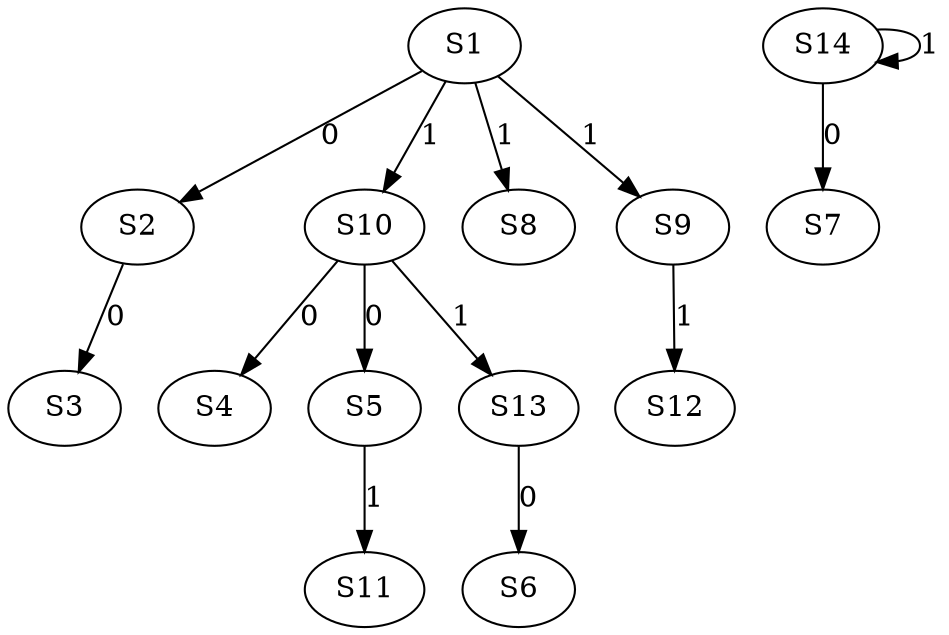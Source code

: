 strict digraph {
	S1 -> S2 [ label = 0 ];
	S2 -> S3 [ label = 0 ];
	S10 -> S4 [ label = 0 ];
	S10 -> S5 [ label = 0 ];
	S13 -> S6 [ label = 0 ];
	S14 -> S7 [ label = 0 ];
	S1 -> S8 [ label = 1 ];
	S1 -> S9 [ label = 1 ];
	S1 -> S10 [ label = 1 ];
	S5 -> S11 [ label = 1 ];
	S9 -> S12 [ label = 1 ];
	S10 -> S13 [ label = 1 ];
	S14 -> S14 [ label = 1 ];
}